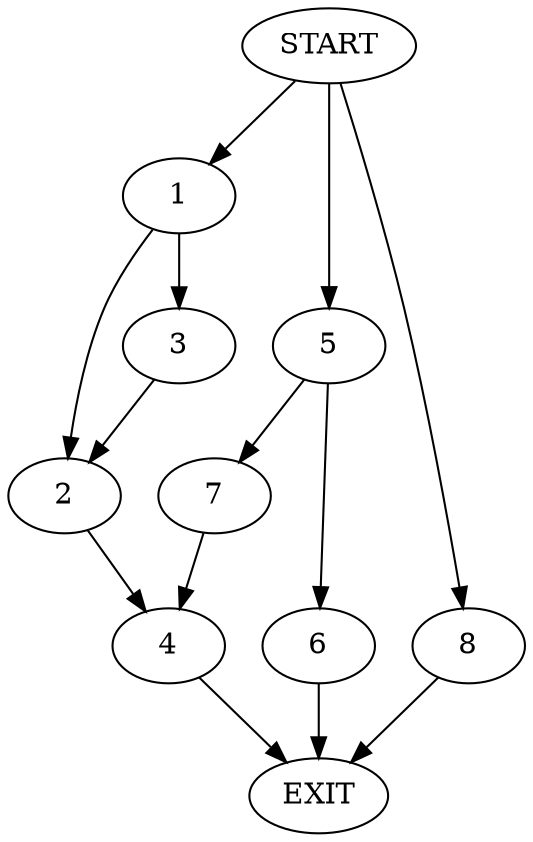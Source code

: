 digraph {
0 [label="START"]
9 [label="EXIT"]
0 -> 1
1 -> 2
1 -> 3
2 -> 4
3 -> 2
4 -> 9
0 -> 5
5 -> 6
5 -> 7
7 -> 4
6 -> 9
0 -> 8
8 -> 9
}
